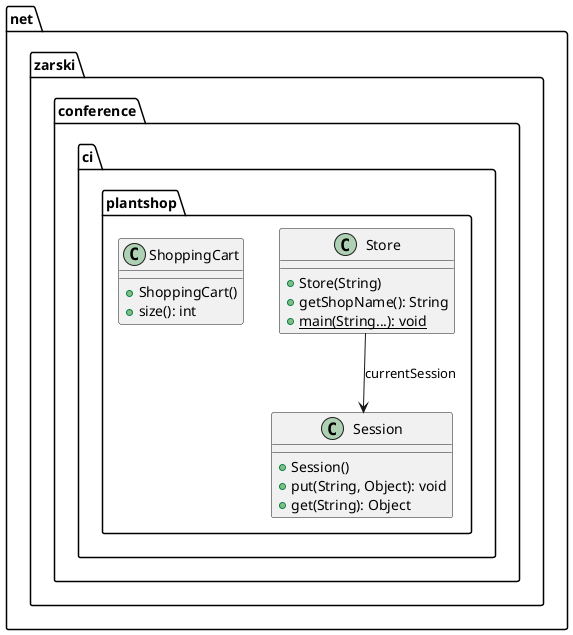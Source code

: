 @startuml

    namespace net.zarski.conference.ci.plantshop {

        class Store {
            +Store(String)
            +getShopName(): String
            {static} +main(String...): void
        }

        class ShoppingCart {
            +ShoppingCart()
            +size(): int
        }

        class Session {
            +Session()
            +put(String, Object): void
            +get(String): Object
        }
    }

    net.zarski.conference.ci.plantshop.Store --> net.zarski.conference.ci.plantshop.Session: currentSession

@enduml
